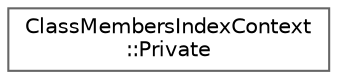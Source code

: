digraph "Graphical Class Hierarchy"
{
 // INTERACTIVE_SVG=YES
 // LATEX_PDF_SIZE
  bgcolor="transparent";
  edge [fontname=Helvetica,fontsize=10,labelfontname=Helvetica,labelfontsize=10];
  node [fontname=Helvetica,fontsize=10,shape=box,height=0.2,width=0.4];
  rankdir="LR";
  Node0 [id="Node000000",label="ClassMembersIndexContext\l::Private",height=0.2,width=0.4,color="grey40", fillcolor="white", style="filled",URL="$d1/df8/class_class_members_index_context_1_1_private.html",tooltip=" "];
}
